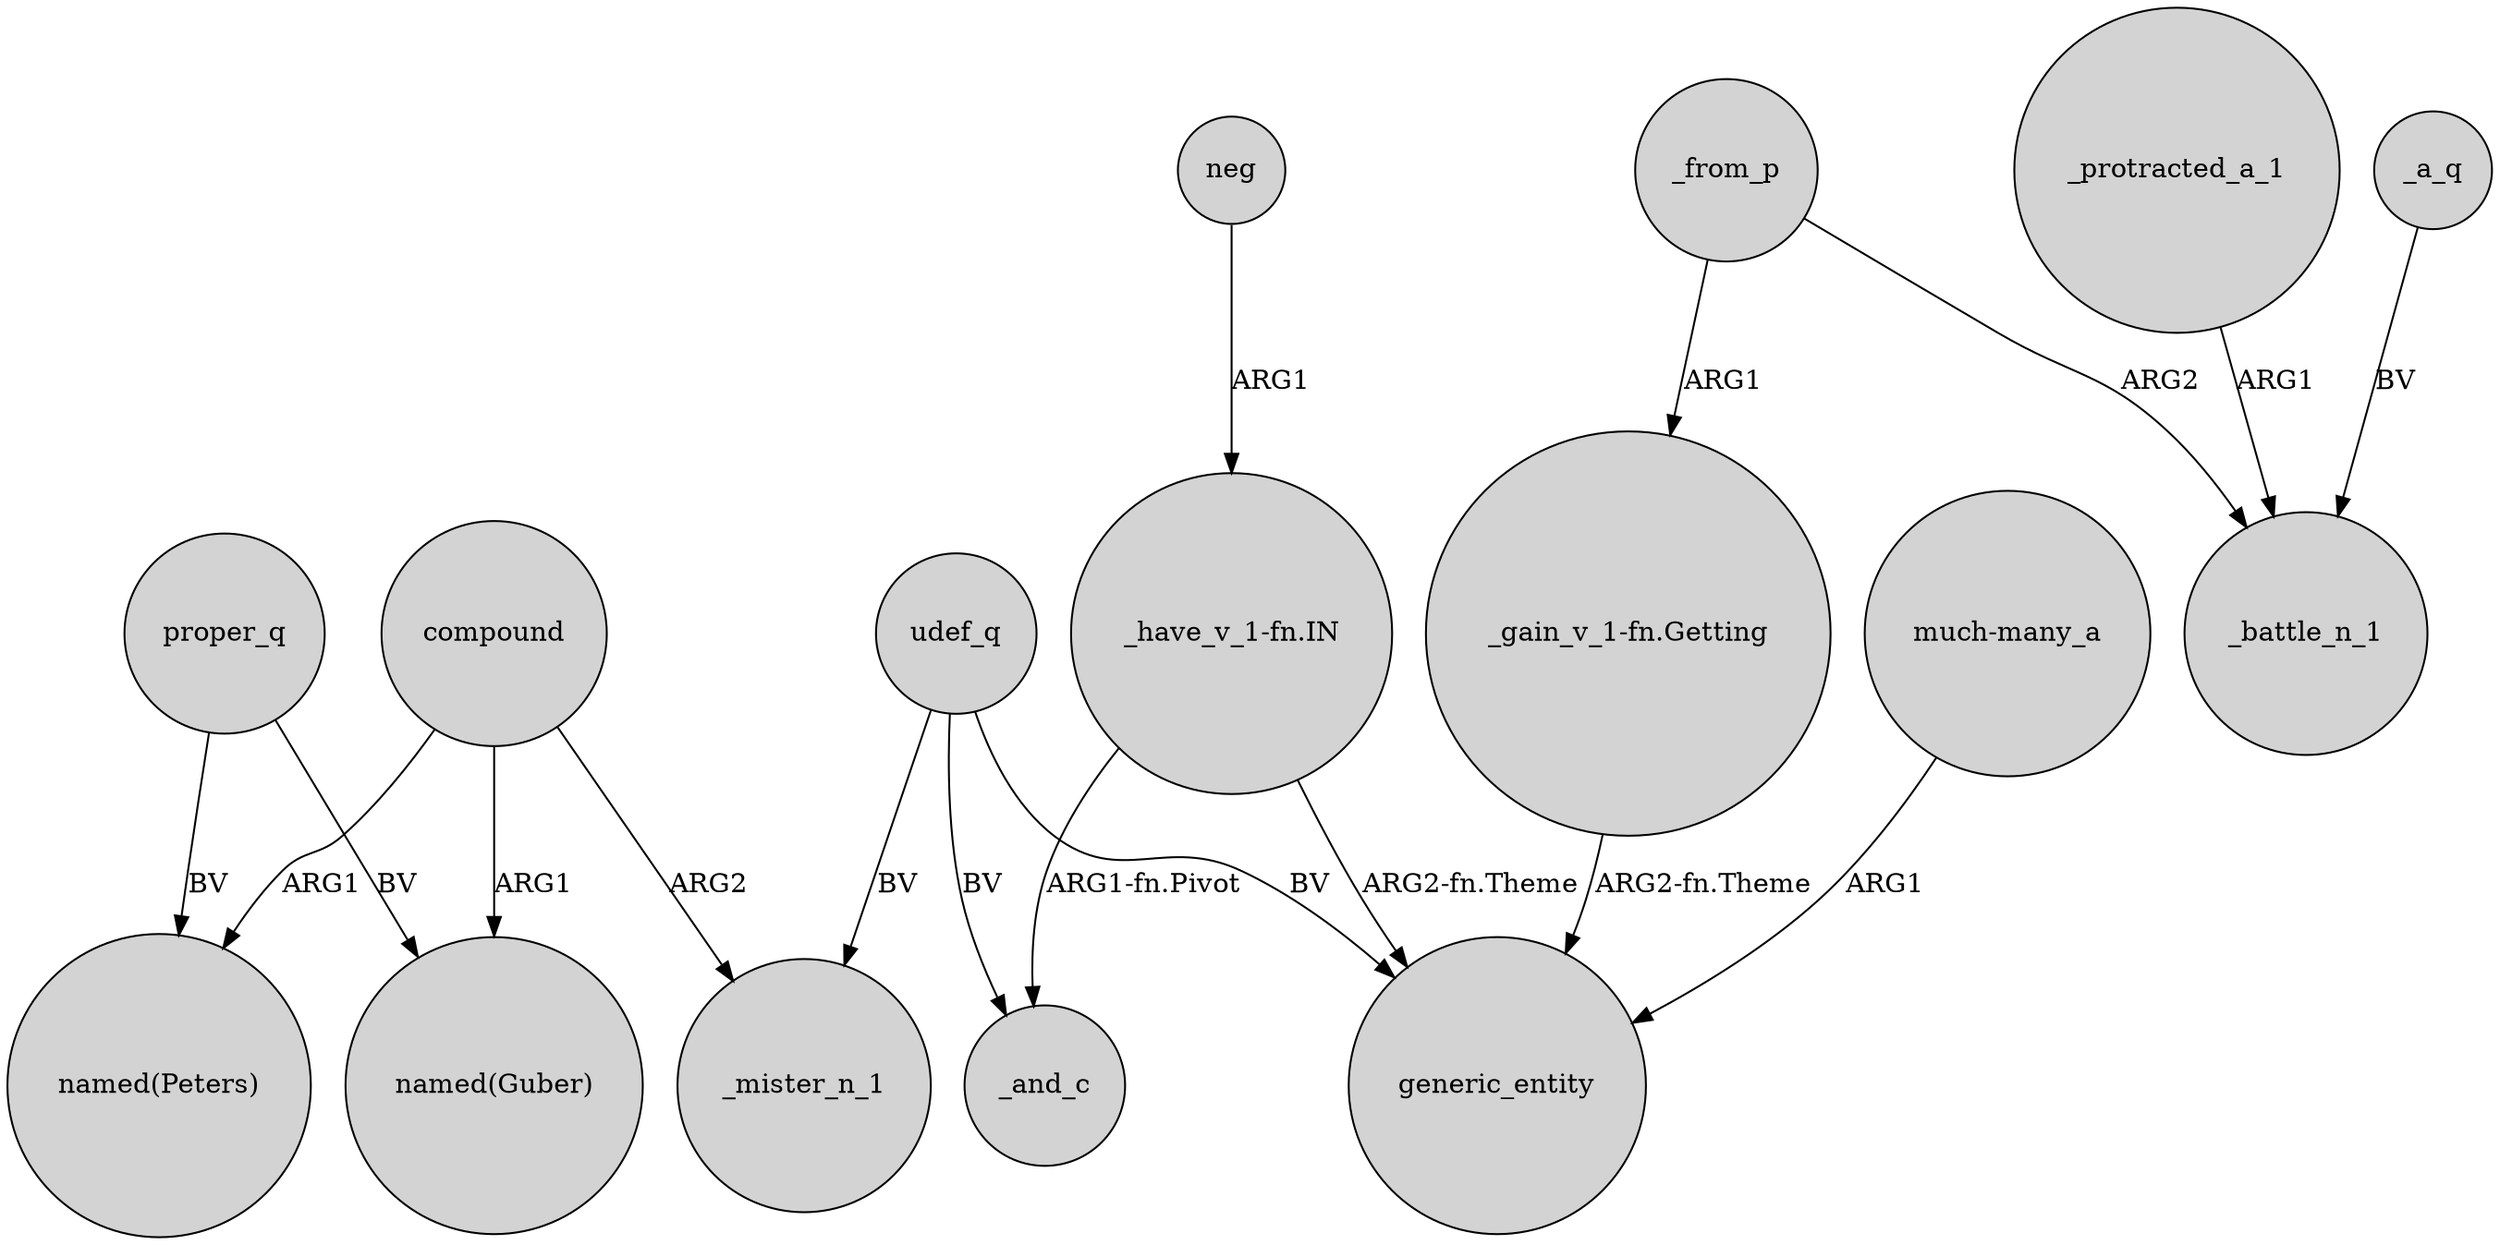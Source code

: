 digraph {
	node [shape=circle style=filled]
	udef_q -> _mister_n_1 [label=BV]
	compound -> "named(Guber)" [label=ARG1]
	compound -> "named(Peters)" [label=ARG1]
	"_have_v_1-fn.IN" -> _and_c [label="ARG1-fn.Pivot"]
	_a_q -> _battle_n_1 [label=BV]
	udef_q -> generic_entity [label=BV]
	_from_p -> "_gain_v_1-fn.Getting" [label=ARG1]
	_protracted_a_1 -> _battle_n_1 [label=ARG1]
	proper_q -> "named(Guber)" [label=BV]
	neg -> "_have_v_1-fn.IN" [label=ARG1]
	udef_q -> _and_c [label=BV]
	"much-many_a" -> generic_entity [label=ARG1]
	_from_p -> _battle_n_1 [label=ARG2]
	proper_q -> "named(Peters)" [label=BV]
	compound -> _mister_n_1 [label=ARG2]
	"_gain_v_1-fn.Getting" -> generic_entity [label="ARG2-fn.Theme"]
	"_have_v_1-fn.IN" -> generic_entity [label="ARG2-fn.Theme"]
}
